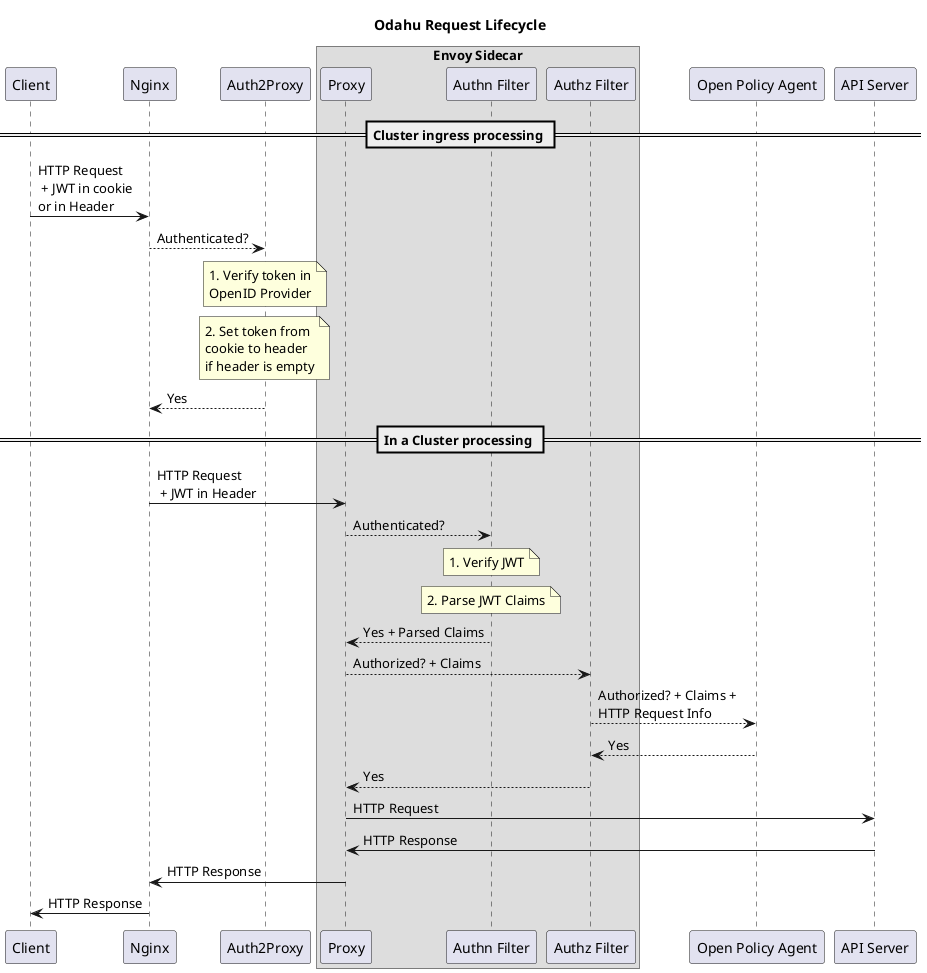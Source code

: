 @startuml

participant Client order 10
participant Nginx order 20
participant Auth2Proxy order 30

box "Envoy Sidecar"
participant "Proxy" order 40
participant "Authn Filter" order 40
participant "Authz Filter" order 50
endbox

participant "Open Policy Agent" order 60
participant "API Server" order 70

title Odahu Request Lifecycle

== Cluster ingress processing ==

Client -> Nginx: HTTP Request\n + JWT in cookie\nor in Header
Nginx --> Auth2Proxy: Authenticated?
note over Auth2Proxy: 1. Verify token in\nOpenID Provider
note over Auth2Proxy: 2. Set token from \ncookie to header\nif header is empty
Auth2Proxy --> Nginx: Yes
== In a Cluster processing ==
Nginx -> Proxy: HTTP Request\n + JWT in Header
Proxy --> "Authn Filter": Authenticated?
note over "Authn Filter": 1. Verify JWT
note over "Authn Filter": 2. Parse JWT Claims
"Authn Filter" --> Proxy: Yes + Parsed Claims
Proxy --> "Authz Filter": Authorized? + Claims
"Authz Filter" --> "Open Policy Agent": Authorized? + Claims + \nHTTP Request Info
"Open Policy Agent" --> "Authz Filter": Yes
"Authz Filter" --> Proxy: Yes
Proxy -> "API Server": HTTP Request
"API Server" -> Proxy: HTTP Response
Proxy -> Nginx: HTTP Response
Nginx -> Client: HTTP Response

@enduml